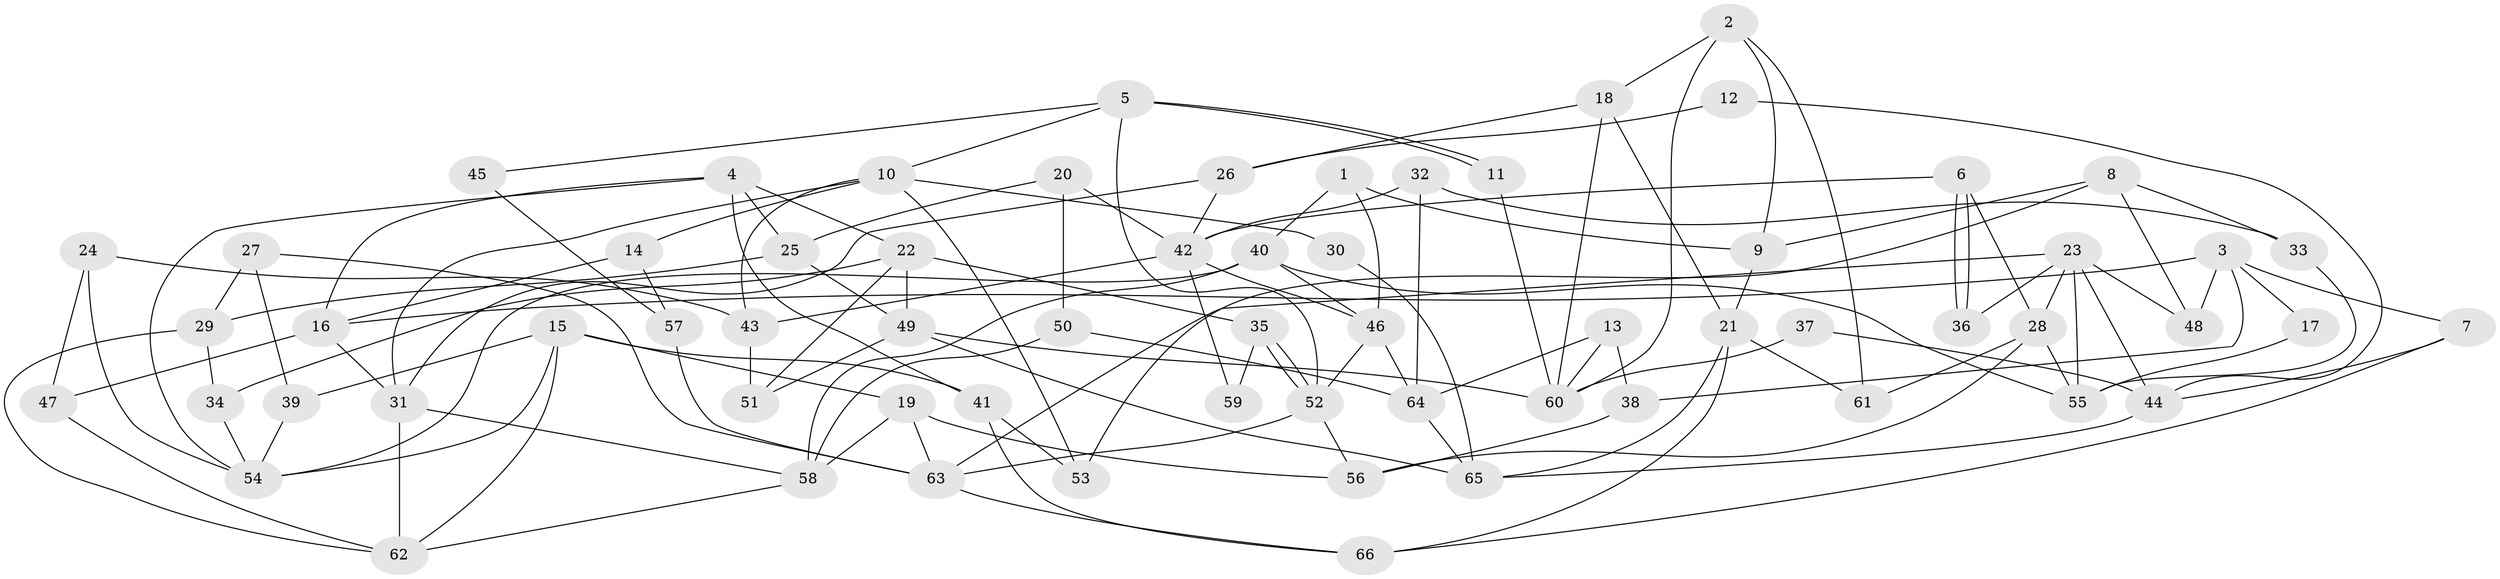// coarse degree distribution, {11: 0.09090909090909091, 4: 0.18181818181818182, 6: 0.09090909090909091, 13: 0.030303030303030304, 5: 0.12121212121212122, 7: 0.06060606060606061, 3: 0.2727272727272727, 8: 0.06060606060606061, 9: 0.030303030303030304, 2: 0.06060606060606061}
// Generated by graph-tools (version 1.1) at 2025/18/03/04/25 18:18:52]
// undirected, 66 vertices, 132 edges
graph export_dot {
graph [start="1"]
  node [color=gray90,style=filled];
  1;
  2;
  3;
  4;
  5;
  6;
  7;
  8;
  9;
  10;
  11;
  12;
  13;
  14;
  15;
  16;
  17;
  18;
  19;
  20;
  21;
  22;
  23;
  24;
  25;
  26;
  27;
  28;
  29;
  30;
  31;
  32;
  33;
  34;
  35;
  36;
  37;
  38;
  39;
  40;
  41;
  42;
  43;
  44;
  45;
  46;
  47;
  48;
  49;
  50;
  51;
  52;
  53;
  54;
  55;
  56;
  57;
  58;
  59;
  60;
  61;
  62;
  63;
  64;
  65;
  66;
  1 -- 46;
  1 -- 9;
  1 -- 40;
  2 -- 61;
  2 -- 18;
  2 -- 9;
  2 -- 60;
  3 -- 48;
  3 -- 7;
  3 -- 16;
  3 -- 17;
  3 -- 38;
  4 -- 16;
  4 -- 54;
  4 -- 22;
  4 -- 25;
  4 -- 41;
  5 -- 52;
  5 -- 11;
  5 -- 11;
  5 -- 10;
  5 -- 45;
  6 -- 42;
  6 -- 36;
  6 -- 36;
  6 -- 28;
  7 -- 44;
  7 -- 66;
  8 -- 33;
  8 -- 9;
  8 -- 48;
  8 -- 53;
  9 -- 21;
  10 -- 31;
  10 -- 14;
  10 -- 30;
  10 -- 43;
  10 -- 53;
  11 -- 60;
  12 -- 44;
  12 -- 26;
  13 -- 60;
  13 -- 38;
  13 -- 64;
  14 -- 16;
  14 -- 57;
  15 -- 41;
  15 -- 54;
  15 -- 19;
  15 -- 39;
  15 -- 62;
  16 -- 31;
  16 -- 47;
  17 -- 55;
  18 -- 60;
  18 -- 21;
  18 -- 26;
  19 -- 58;
  19 -- 56;
  19 -- 63;
  20 -- 25;
  20 -- 50;
  20 -- 42;
  21 -- 65;
  21 -- 66;
  21 -- 61;
  22 -- 51;
  22 -- 34;
  22 -- 35;
  22 -- 49;
  23 -- 28;
  23 -- 55;
  23 -- 36;
  23 -- 44;
  23 -- 48;
  23 -- 63;
  24 -- 43;
  24 -- 54;
  24 -- 47;
  25 -- 29;
  25 -- 49;
  26 -- 42;
  26 -- 31;
  27 -- 39;
  27 -- 63;
  27 -- 29;
  28 -- 56;
  28 -- 55;
  28 -- 61;
  29 -- 62;
  29 -- 34;
  30 -- 65;
  31 -- 62;
  31 -- 58;
  32 -- 64;
  32 -- 42;
  32 -- 33;
  33 -- 55;
  34 -- 54;
  35 -- 52;
  35 -- 52;
  35 -- 59;
  37 -- 44;
  37 -- 60;
  38 -- 56;
  39 -- 54;
  40 -- 58;
  40 -- 46;
  40 -- 54;
  40 -- 55;
  41 -- 53;
  41 -- 66;
  42 -- 46;
  42 -- 43;
  42 -- 59;
  43 -- 51;
  44 -- 65;
  45 -- 57;
  46 -- 52;
  46 -- 64;
  47 -- 62;
  49 -- 51;
  49 -- 60;
  49 -- 65;
  50 -- 64;
  50 -- 58;
  52 -- 63;
  52 -- 56;
  57 -- 63;
  58 -- 62;
  63 -- 66;
  64 -- 65;
}
